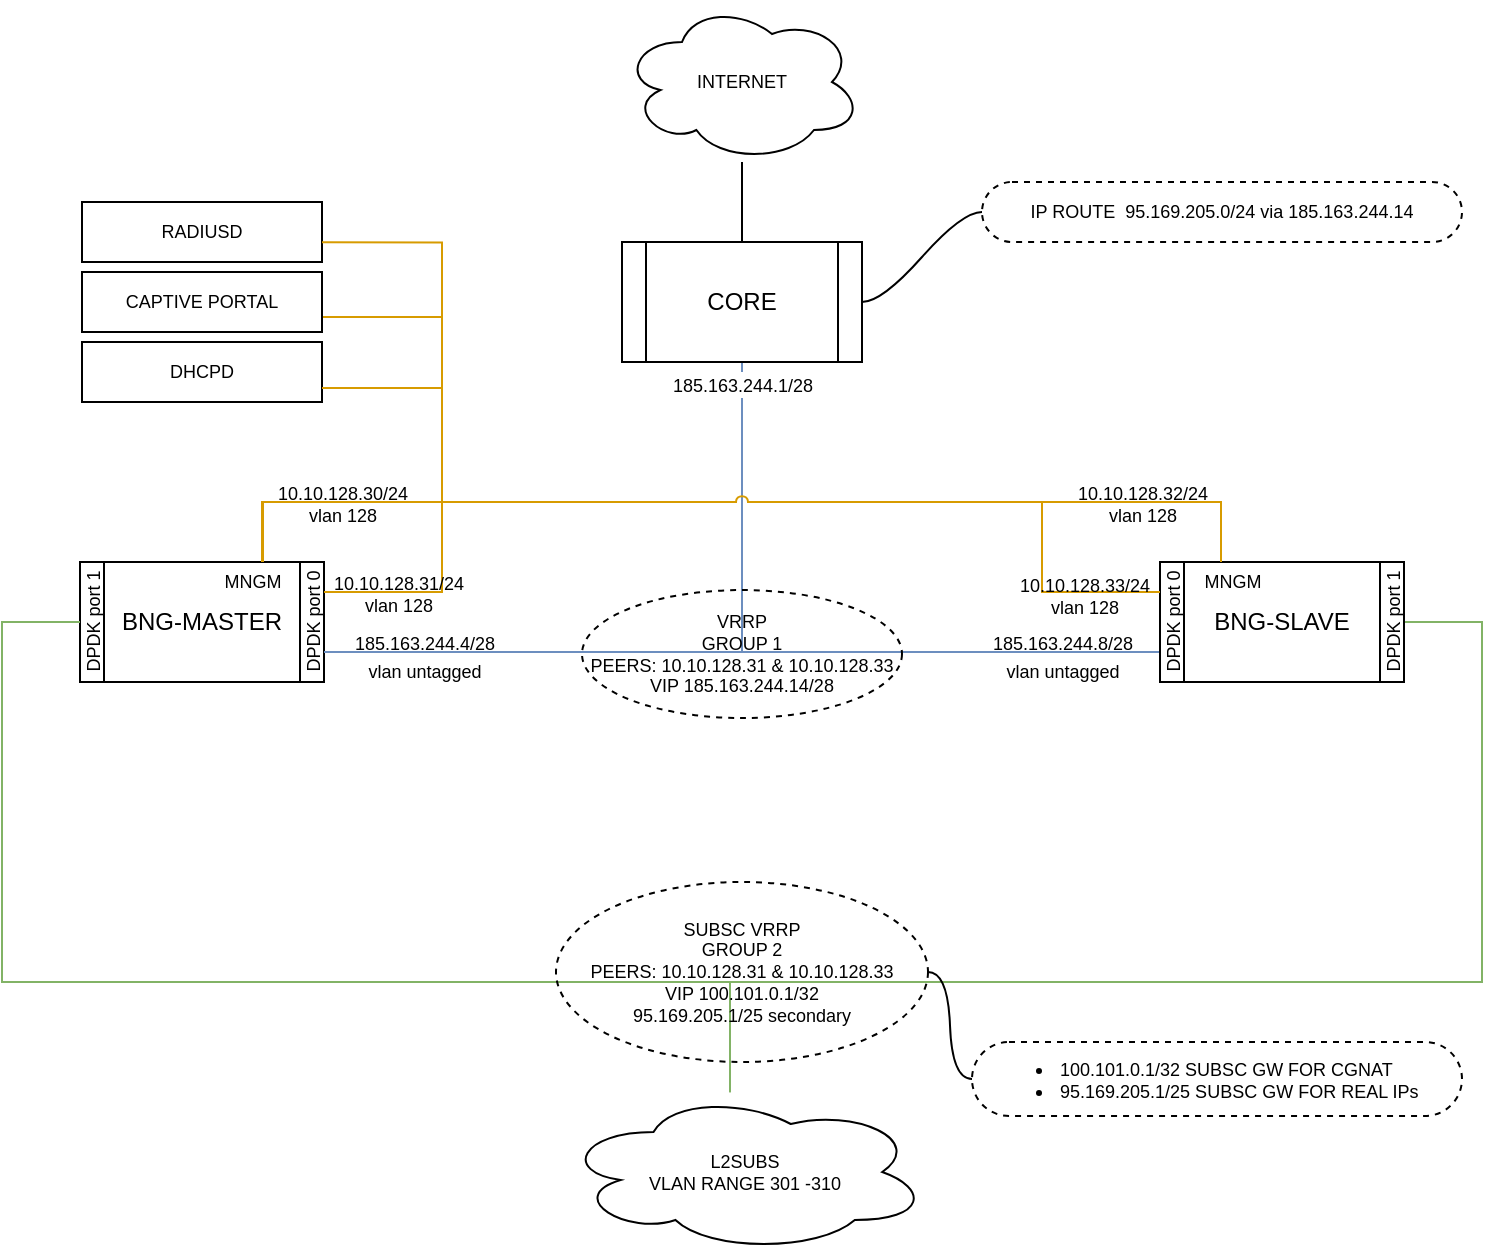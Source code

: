 <mxfile version="20.2.3" type="github">
  <diagram id="lz73NLW8AhsDK_igFE9y" name="Page-1">
    <mxGraphModel dx="981" dy="520" grid="1" gridSize="10" guides="1" tooltips="1" connect="1" arrows="1" fold="1" page="1" pageScale="1" pageWidth="827" pageHeight="1169" math="0" shadow="0">
      <root>
        <mxCell id="0" />
        <mxCell id="1" parent="0" />
        <mxCell id="Euw4dMIdzzAuD8WyLnfl-28" value="" style="group" vertex="1" connectable="0" parent="1">
          <mxGeometry x="80" y="445" width="140" height="70" as="geometry" />
        </mxCell>
        <mxCell id="Euw4dMIdzzAuD8WyLnfl-10" value="&lt;font style=&quot;font-size: 9px;&quot;&gt;DPDK port 0&lt;/font&gt;" style="text;html=1;align=center;verticalAlign=middle;resizable=0;points=[];autosize=1;strokeColor=none;fillColor=none;rotation=-90;" vertex="1" parent="Euw4dMIdzzAuD8WyLnfl-28">
          <mxGeometry x="90" y="20" width="70" height="30" as="geometry" />
        </mxCell>
        <mxCell id="Euw4dMIdzzAuD8WyLnfl-12" value="&lt;font style=&quot;font-size: 9px;&quot;&gt;DPDK port 1&lt;/font&gt;" style="text;html=1;align=center;verticalAlign=middle;resizable=0;points=[];autosize=1;strokeColor=none;fillColor=none;rotation=-90;" vertex="1" parent="Euw4dMIdzzAuD8WyLnfl-28">
          <mxGeometry x="-20" y="20" width="70" height="30" as="geometry" />
        </mxCell>
        <mxCell id="Euw4dMIdzzAuD8WyLnfl-2" value="BNG-MASTER" style="shape=process;whiteSpace=wrap;html=1;backgroundOutline=1;fillColor=none;container=0;" vertex="1" parent="Euw4dMIdzzAuD8WyLnfl-28">
          <mxGeometry x="9" y="5" width="122" height="60" as="geometry" />
        </mxCell>
        <mxCell id="Euw4dMIdzzAuD8WyLnfl-39" style="edgeStyle=orthogonalEdgeStyle;rounded=0;orthogonalLoop=1;jettySize=auto;html=1;exitX=1;exitY=0.25;exitDx=0;exitDy=0;entryX=0.75;entryY=0;entryDx=0;entryDy=0;fontSize=9;endArrow=none;endFill=0;fillColor=#ffe6cc;strokeColor=#d79b00;" edge="1" parent="Euw4dMIdzzAuD8WyLnfl-28" source="Euw4dMIdzzAuD8WyLnfl-2" target="Euw4dMIdzzAuD8WyLnfl-2">
          <mxGeometry relative="1" as="geometry">
            <Array as="points">
              <mxPoint x="190" y="20" />
              <mxPoint x="190" y="-25" />
              <mxPoint x="101" y="-25" />
            </Array>
          </mxGeometry>
        </mxCell>
        <mxCell id="Euw4dMIdzzAuD8WyLnfl-46" value="10.10.128.31/24&lt;br&gt;vlan 128" style="edgeLabel;html=1;align=center;verticalAlign=middle;resizable=0;points=[];fontSize=9;labelBackgroundColor=none;" vertex="1" connectable="0" parent="Euw4dMIdzzAuD8WyLnfl-39">
          <mxGeometry x="-0.589" relative="1" as="geometry">
            <mxPoint x="-9" y="1" as="offset" />
          </mxGeometry>
        </mxCell>
        <mxCell id="Euw4dMIdzzAuD8WyLnfl-50" value="MNGM" style="text;html=1;align=center;verticalAlign=middle;resizable=0;points=[];autosize=1;strokeColor=none;fillColor=none;fontSize=9;" vertex="1" parent="Euw4dMIdzzAuD8WyLnfl-28">
          <mxGeometry x="70" y="5" width="50" height="20" as="geometry" />
        </mxCell>
        <mxCell id="Euw4dMIdzzAuD8WyLnfl-5" style="edgeStyle=orthogonalEdgeStyle;rounded=0;orthogonalLoop=1;jettySize=auto;html=1;entryX=0.25;entryY=1;entryDx=0;entryDy=0;endArrow=none;endFill=0;fillColor=#dae8fc;strokeColor=#6c8ebf;exitX=1;exitY=0.75;exitDx=0;exitDy=0;" edge="1" parent="1" source="Euw4dMIdzzAuD8WyLnfl-2" target="Euw4dMIdzzAuD8WyLnfl-4">
          <mxGeometry relative="1" as="geometry">
            <Array as="points">
              <mxPoint x="420" y="495" />
              <mxPoint x="420" y="350" />
            </Array>
          </mxGeometry>
        </mxCell>
        <mxCell id="Euw4dMIdzzAuD8WyLnfl-7" value="&lt;font style=&quot;font-size: 9px;&quot;&gt;185.163.244.4/28&lt;br&gt;vlan untagged&lt;br&gt;&lt;/font&gt;" style="edgeLabel;html=1;align=center;verticalAlign=middle;resizable=0;points=[];labelBackgroundColor=none;" vertex="1" connectable="0" parent="Euw4dMIdzzAuD8WyLnfl-5">
          <mxGeometry x="-0.722" y="2" relative="1" as="geometry">
            <mxPoint x="-4" y="4" as="offset" />
          </mxGeometry>
        </mxCell>
        <mxCell id="Euw4dMIdzzAuD8WyLnfl-6" style="edgeStyle=orthogonalEdgeStyle;rounded=0;orthogonalLoop=1;jettySize=auto;html=1;exitX=0;exitY=0.75;exitDx=0;exitDy=0;entryX=0.75;entryY=1;entryDx=0;entryDy=0;endArrow=none;endFill=0;fillColor=#dae8fc;strokeColor=#6c8ebf;" edge="1" parent="1" source="Euw4dMIdzzAuD8WyLnfl-3" target="Euw4dMIdzzAuD8WyLnfl-4">
          <mxGeometry relative="1" as="geometry">
            <Array as="points">
              <mxPoint x="420" y="495" />
              <mxPoint x="420" y="350" />
            </Array>
          </mxGeometry>
        </mxCell>
        <mxCell id="Euw4dMIdzzAuD8WyLnfl-8" value="&lt;font style=&quot;font-size: 9px;&quot;&gt;185.163.244.8/28&lt;br&gt;vlan untagged&lt;br&gt;&lt;/font&gt;" style="edgeLabel;html=1;align=center;verticalAlign=middle;resizable=0;points=[];labelBackgroundColor=none;" vertex="1" connectable="0" parent="Euw4dMIdzzAuD8WyLnfl-6">
          <mxGeometry x="-0.728" y="-1" relative="1" as="geometry">
            <mxPoint x="3" y="3" as="offset" />
          </mxGeometry>
        </mxCell>
        <mxCell id="Euw4dMIdzzAuD8WyLnfl-9" value="&lt;font style=&quot;font-size: 9px;&quot;&gt;185.163.244.1/28&lt;/font&gt;" style="edgeLabel;html=1;align=center;verticalAlign=middle;resizable=0;points=[];" vertex="1" connectable="0" parent="Euw4dMIdzzAuD8WyLnfl-6">
          <mxGeometry x="0.648" y="1" relative="1" as="geometry">
            <mxPoint x="1" y="-27" as="offset" />
          </mxGeometry>
        </mxCell>
        <mxCell id="Euw4dMIdzzAuD8WyLnfl-4" value="CORE" style="shape=process;whiteSpace=wrap;html=1;backgroundOutline=1;fillColor=none;" vertex="1" parent="1">
          <mxGeometry x="360" y="290" width="120" height="60" as="geometry" />
        </mxCell>
        <mxCell id="Euw4dMIdzzAuD8WyLnfl-17" style="edgeStyle=orthogonalEdgeStyle;rounded=0;orthogonalLoop=1;jettySize=auto;html=1;fontSize=9;endArrow=none;endFill=0;" edge="1" parent="1" source="Euw4dMIdzzAuD8WyLnfl-16" target="Euw4dMIdzzAuD8WyLnfl-4">
          <mxGeometry relative="1" as="geometry" />
        </mxCell>
        <mxCell id="Euw4dMIdzzAuD8WyLnfl-16" value="INTERNET" style="ellipse;shape=cloud;whiteSpace=wrap;html=1;fontSize=9;" vertex="1" parent="1">
          <mxGeometry x="360" y="170" width="120" height="80" as="geometry" />
        </mxCell>
        <mxCell id="Euw4dMIdzzAuD8WyLnfl-22" value="VRRP&lt;br&gt;GROUP 1&lt;br&gt;PEERS: 10.10.128.31 &amp;amp; 10.10.128.33&lt;br&gt;VIP 185.163.244.14/28" style="ellipse;whiteSpace=wrap;html=1;dashed=1;fontSize=9;fillColor=none;" vertex="1" parent="1">
          <mxGeometry x="340" y="464" width="160" height="64" as="geometry" />
        </mxCell>
        <mxCell id="Euw4dMIdzzAuD8WyLnfl-23" value="IP ROUTE&amp;nbsp;&amp;nbsp;95.169.205.0/24 via 185.163.244.14" style="whiteSpace=wrap;html=1;rounded=1;arcSize=50;align=center;verticalAlign=middle;strokeWidth=1;autosize=1;spacing=4;treeFolding=1;treeMoving=1;newEdgeStyle={&quot;edgeStyle&quot;:&quot;entityRelationEdgeStyle&quot;,&quot;startArrow&quot;:&quot;none&quot;,&quot;endArrow&quot;:&quot;none&quot;,&quot;segment&quot;:10,&quot;curved&quot;:1};dashed=1;fontSize=9;fillColor=none;" vertex="1" parent="1">
          <mxGeometry x="540" y="260" width="240" height="30" as="geometry" />
        </mxCell>
        <mxCell id="Euw4dMIdzzAuD8WyLnfl-24" value="" style="edgeStyle=entityRelationEdgeStyle;startArrow=none;endArrow=none;segment=10;curved=1;rounded=0;fontSize=9;" edge="1" target="Euw4dMIdzzAuD8WyLnfl-23" parent="1">
          <mxGeometry relative="1" as="geometry">
            <mxPoint x="480" y="320" as="sourcePoint" />
          </mxGeometry>
        </mxCell>
        <mxCell id="Euw4dMIdzzAuD8WyLnfl-34" style="edgeStyle=orthogonalEdgeStyle;rounded=0;orthogonalLoop=1;jettySize=auto;html=1;entryX=1;entryY=0.25;entryDx=0;entryDy=0;fontSize=9;endArrow=none;endFill=0;fillColor=#d5e8d4;strokeColor=#82b366;" edge="1" parent="1" source="Euw4dMIdzzAuD8WyLnfl-25" target="Euw4dMIdzzAuD8WyLnfl-3">
          <mxGeometry relative="1" as="geometry">
            <Array as="points">
              <mxPoint x="414" y="660" />
              <mxPoint x="790" y="660" />
              <mxPoint x="790" y="480" />
              <mxPoint x="751" y="480" />
            </Array>
          </mxGeometry>
        </mxCell>
        <mxCell id="Euw4dMIdzzAuD8WyLnfl-35" style="edgeStyle=orthogonalEdgeStyle;rounded=0;orthogonalLoop=1;jettySize=auto;html=1;entryX=0;entryY=0.5;entryDx=0;entryDy=0;fontSize=9;endArrow=none;endFill=0;fillColor=#d5e8d4;strokeColor=#82b366;" edge="1" parent="1" source="Euw4dMIdzzAuD8WyLnfl-25" target="Euw4dMIdzzAuD8WyLnfl-2">
          <mxGeometry relative="1" as="geometry">
            <Array as="points">
              <mxPoint x="414" y="660" />
              <mxPoint x="50" y="660" />
              <mxPoint x="50" y="480" />
            </Array>
          </mxGeometry>
        </mxCell>
        <mxCell id="Euw4dMIdzzAuD8WyLnfl-25" value="L2SUBS&lt;br&gt;VLAN RANGE 301 -310" style="ellipse;shape=cloud;whiteSpace=wrap;html=1;fontSize=9;fillColor=none;" vertex="1" parent="1">
          <mxGeometry x="330" y="715" width="183" height="80" as="geometry" />
        </mxCell>
        <mxCell id="Euw4dMIdzzAuD8WyLnfl-29" value="" style="group" vertex="1" connectable="0" parent="1">
          <mxGeometry x="620" y="445" width="140" height="70" as="geometry" />
        </mxCell>
        <mxCell id="Euw4dMIdzzAuD8WyLnfl-13" value="&lt;font style=&quot;font-size: 9px;&quot;&gt;DPDK port 1&lt;/font&gt;" style="text;html=1;align=center;verticalAlign=middle;resizable=0;points=[];autosize=1;strokeColor=none;fillColor=none;rotation=-90;" vertex="1" parent="Euw4dMIdzzAuD8WyLnfl-29">
          <mxGeometry x="90" y="20" width="70" height="30" as="geometry" />
        </mxCell>
        <mxCell id="Euw4dMIdzzAuD8WyLnfl-30" value="" style="group" vertex="1" connectable="0" parent="Euw4dMIdzzAuD8WyLnfl-29">
          <mxGeometry x="-1.776e-15" width="131" height="70" as="geometry" />
        </mxCell>
        <mxCell id="Euw4dMIdzzAuD8WyLnfl-11" value="&lt;font style=&quot;font-size: 9px;&quot;&gt;DPDK port 0&lt;/font&gt;" style="text;html=1;align=center;verticalAlign=middle;resizable=0;points=[];autosize=1;strokeColor=none;fillColor=none;rotation=-90;" vertex="1" parent="Euw4dMIdzzAuD8WyLnfl-30">
          <mxGeometry x="-20" y="20" width="70" height="30" as="geometry" />
        </mxCell>
        <mxCell id="Euw4dMIdzzAuD8WyLnfl-3" value="BNG-SLAVE" style="shape=process;whiteSpace=wrap;html=1;backgroundOutline=1;fillColor=none;" vertex="1" parent="Euw4dMIdzzAuD8WyLnfl-30">
          <mxGeometry x="9.0" y="5" width="122" height="60" as="geometry" />
        </mxCell>
        <mxCell id="Euw4dMIdzzAuD8WyLnfl-38" style="edgeStyle=orthogonalEdgeStyle;rounded=0;orthogonalLoop=1;jettySize=auto;html=1;exitX=0;exitY=0.25;exitDx=0;exitDy=0;entryX=0.25;entryY=0;entryDx=0;entryDy=0;fontSize=9;endArrow=none;endFill=0;fillColor=#ffe6cc;strokeColor=#d79b00;" edge="1" parent="Euw4dMIdzzAuD8WyLnfl-30" source="Euw4dMIdzzAuD8WyLnfl-3" target="Euw4dMIdzzAuD8WyLnfl-3">
          <mxGeometry relative="1" as="geometry">
            <Array as="points">
              <mxPoint x="-50" y="20" />
              <mxPoint x="-50" y="-25" />
              <mxPoint x="39" y="-25" />
            </Array>
          </mxGeometry>
        </mxCell>
        <mxCell id="Euw4dMIdzzAuD8WyLnfl-44" value="10.10.128.32/24&lt;br&gt;vlan 128" style="edgeLabel;html=1;align=center;verticalAlign=middle;resizable=0;points=[];fontSize=9;" vertex="1" connectable="0" parent="Euw4dMIdzzAuD8WyLnfl-38">
          <mxGeometry x="-0.237" y="-1" relative="1" as="geometry">
            <mxPoint x="49" y="-18" as="offset" />
          </mxGeometry>
        </mxCell>
        <mxCell id="Euw4dMIdzzAuD8WyLnfl-45" value="10.10.128.33/24&lt;br&gt;vlan 128" style="edgeLabel;html=1;align=center;verticalAlign=middle;resizable=0;points=[];fontSize=9;labelBackgroundColor=none;" vertex="1" connectable="0" parent="Euw4dMIdzzAuD8WyLnfl-38">
          <mxGeometry x="-0.305" y="2" relative="1" as="geometry">
            <mxPoint x="23" y="20" as="offset" />
          </mxGeometry>
        </mxCell>
        <mxCell id="Euw4dMIdzzAuD8WyLnfl-51" value="MNGM" style="text;html=1;align=center;verticalAlign=middle;resizable=0;points=[];autosize=1;strokeColor=none;fillColor=none;fontSize=9;" vertex="1" parent="Euw4dMIdzzAuD8WyLnfl-30">
          <mxGeometry x="20" y="5" width="50" height="20" as="geometry" />
        </mxCell>
        <mxCell id="Euw4dMIdzzAuD8WyLnfl-36" value="SUBSC VRRP&lt;br&gt;GROUP 2&lt;br&gt;PEERS: 10.10.128.31 &amp;amp; 10.10.128.33&lt;br&gt;VIP 100.101.0.1/32&lt;br&gt;95.169.205.1/25 secondary" style="ellipse;whiteSpace=wrap;html=1;dashed=1;fontSize=9;fillColor=none;" vertex="1" parent="1">
          <mxGeometry x="327" y="610" width="186" height="90" as="geometry" />
        </mxCell>
        <mxCell id="Euw4dMIdzzAuD8WyLnfl-40" value="RADIUSD" style="rounded=0;whiteSpace=wrap;html=1;fontSize=9;fillColor=none;" vertex="1" parent="1">
          <mxGeometry x="90" y="270" width="120" height="30" as="geometry" />
        </mxCell>
        <mxCell id="Euw4dMIdzzAuD8WyLnfl-41" value="DHCPD" style="rounded=0;whiteSpace=wrap;html=1;fontSize=9;fillColor=none;" vertex="1" parent="1">
          <mxGeometry x="90" y="340" width="120" height="30" as="geometry" />
        </mxCell>
        <mxCell id="Euw4dMIdzzAuD8WyLnfl-42" style="edgeStyle=orthogonalEdgeStyle;rounded=0;orthogonalLoop=1;jettySize=auto;html=1;entryX=1;entryY=0.75;entryDx=0;entryDy=0;fontSize=9;endArrow=none;endFill=0;fillColor=#ffe6cc;strokeColor=#d79b00;exitX=0.75;exitY=0;exitDx=0;exitDy=0;" edge="1" parent="1" source="Euw4dMIdzzAuD8WyLnfl-2" target="Euw4dMIdzzAuD8WyLnfl-41">
          <mxGeometry relative="1" as="geometry">
            <mxPoint x="270" y="450" as="sourcePoint" />
            <Array as="points">
              <mxPoint x="181" y="420" />
              <mxPoint x="270" y="420" />
              <mxPoint x="270" y="363" />
              <mxPoint x="210" y="363" />
            </Array>
          </mxGeometry>
        </mxCell>
        <mxCell id="Euw4dMIdzzAuD8WyLnfl-43" style="edgeStyle=orthogonalEdgeStyle;rounded=0;orthogonalLoop=1;jettySize=auto;html=1;entryX=1;entryY=0.672;entryDx=0;entryDy=0;entryPerimeter=0;fontSize=9;endArrow=none;endFill=0;exitX=0.75;exitY=0;exitDx=0;exitDy=0;fillColor=#ffe6cc;strokeColor=#d79b00;" edge="1" parent="1" source="Euw4dMIdzzAuD8WyLnfl-2" target="Euw4dMIdzzAuD8WyLnfl-40">
          <mxGeometry relative="1" as="geometry">
            <Array as="points">
              <mxPoint x="181" y="420" />
              <mxPoint x="270" y="420" />
              <mxPoint x="270" y="290" />
            </Array>
          </mxGeometry>
        </mxCell>
        <mxCell id="Euw4dMIdzzAuD8WyLnfl-47" value="10.10.128.30/24&lt;br&gt;vlan 128" style="edgeLabel;html=1;align=center;verticalAlign=middle;resizable=0;points=[];fontSize=9;labelBackgroundColor=none;" vertex="1" connectable="0" parent="Euw4dMIdzzAuD8WyLnfl-43">
          <mxGeometry x="-0.84" y="-3" relative="1" as="geometry">
            <mxPoint x="36" y="-5" as="offset" />
          </mxGeometry>
        </mxCell>
        <mxCell id="Euw4dMIdzzAuD8WyLnfl-49" style="edgeStyle=orthogonalEdgeStyle;rounded=0;orthogonalLoop=1;jettySize=auto;html=1;exitX=0.25;exitY=0;exitDx=0;exitDy=0;entryX=1;entryY=0.75;entryDx=0;entryDy=0;fontSize=9;endArrow=none;endFill=0;fillColor=#ffe6cc;strokeColor=#d79b00;jumpStyle=arc;" edge="1" parent="1" source="Euw4dMIdzzAuD8WyLnfl-3" target="Euw4dMIdzzAuD8WyLnfl-41">
          <mxGeometry relative="1" as="geometry">
            <Array as="points">
              <mxPoint x="660" y="420" />
              <mxPoint x="270" y="420" />
              <mxPoint x="270" y="363" />
              <mxPoint x="210" y="363" />
            </Array>
          </mxGeometry>
        </mxCell>
        <mxCell id="Euw4dMIdzzAuD8WyLnfl-55" style="edgeStyle=orthogonalEdgeStyle;rounded=0;jumpStyle=arc;orthogonalLoop=1;jettySize=auto;html=1;exitX=1;exitY=0.75;exitDx=0;exitDy=0;fontSize=9;endArrow=none;endFill=0;fillColor=#ffe6cc;strokeColor=#d79b00;" edge="1" parent="1" source="Euw4dMIdzzAuD8WyLnfl-54">
          <mxGeometry relative="1" as="geometry">
            <mxPoint x="180" y="450" as="targetPoint" />
            <Array as="points">
              <mxPoint x="270" y="328" />
              <mxPoint x="270" y="420" />
              <mxPoint x="180" y="420" />
            </Array>
          </mxGeometry>
        </mxCell>
        <mxCell id="Euw4dMIdzzAuD8WyLnfl-54" value="CAPTIVE PORTAL" style="rounded=0;whiteSpace=wrap;html=1;fontSize=9;fillColor=none;" vertex="1" parent="1">
          <mxGeometry x="90" y="305" width="120" height="30" as="geometry" />
        </mxCell>
        <mxCell id="Euw4dMIdzzAuD8WyLnfl-56" value="&lt;ul&gt;&lt;li&gt;100.101.0.1/32 SUBSC GW FOR CGNAT&lt;/li&gt;&lt;li&gt;95.169.205.1/25 SUBSC GW FOR REAL IPs&lt;/li&gt;&lt;/ul&gt;" style="whiteSpace=wrap;html=1;rounded=1;arcSize=50;align=left;verticalAlign=middle;strokeWidth=1;autosize=1;spacing=4;treeFolding=1;treeMoving=1;newEdgeStyle={&quot;edgeStyle&quot;:&quot;entityRelationEdgeStyle&quot;,&quot;startArrow&quot;:&quot;none&quot;,&quot;endArrow&quot;:&quot;none&quot;,&quot;segment&quot;:10,&quot;curved&quot;:1};labelBackgroundColor=none;fontSize=9;fillColor=none;dashed=1;" vertex="1" parent="1">
          <mxGeometry x="535" y="690" width="245" height="37" as="geometry" />
        </mxCell>
        <mxCell id="Euw4dMIdzzAuD8WyLnfl-57" value="" style="edgeStyle=entityRelationEdgeStyle;startArrow=none;endArrow=none;segment=10;curved=1;rounded=0;fontSize=9;jumpStyle=arc;" edge="1" target="Euw4dMIdzzAuD8WyLnfl-56" parent="1" source="Euw4dMIdzzAuD8WyLnfl-36">
          <mxGeometry relative="1" as="geometry">
            <mxPoint x="540" y="640" as="sourcePoint" />
          </mxGeometry>
        </mxCell>
      </root>
    </mxGraphModel>
  </diagram>
</mxfile>
